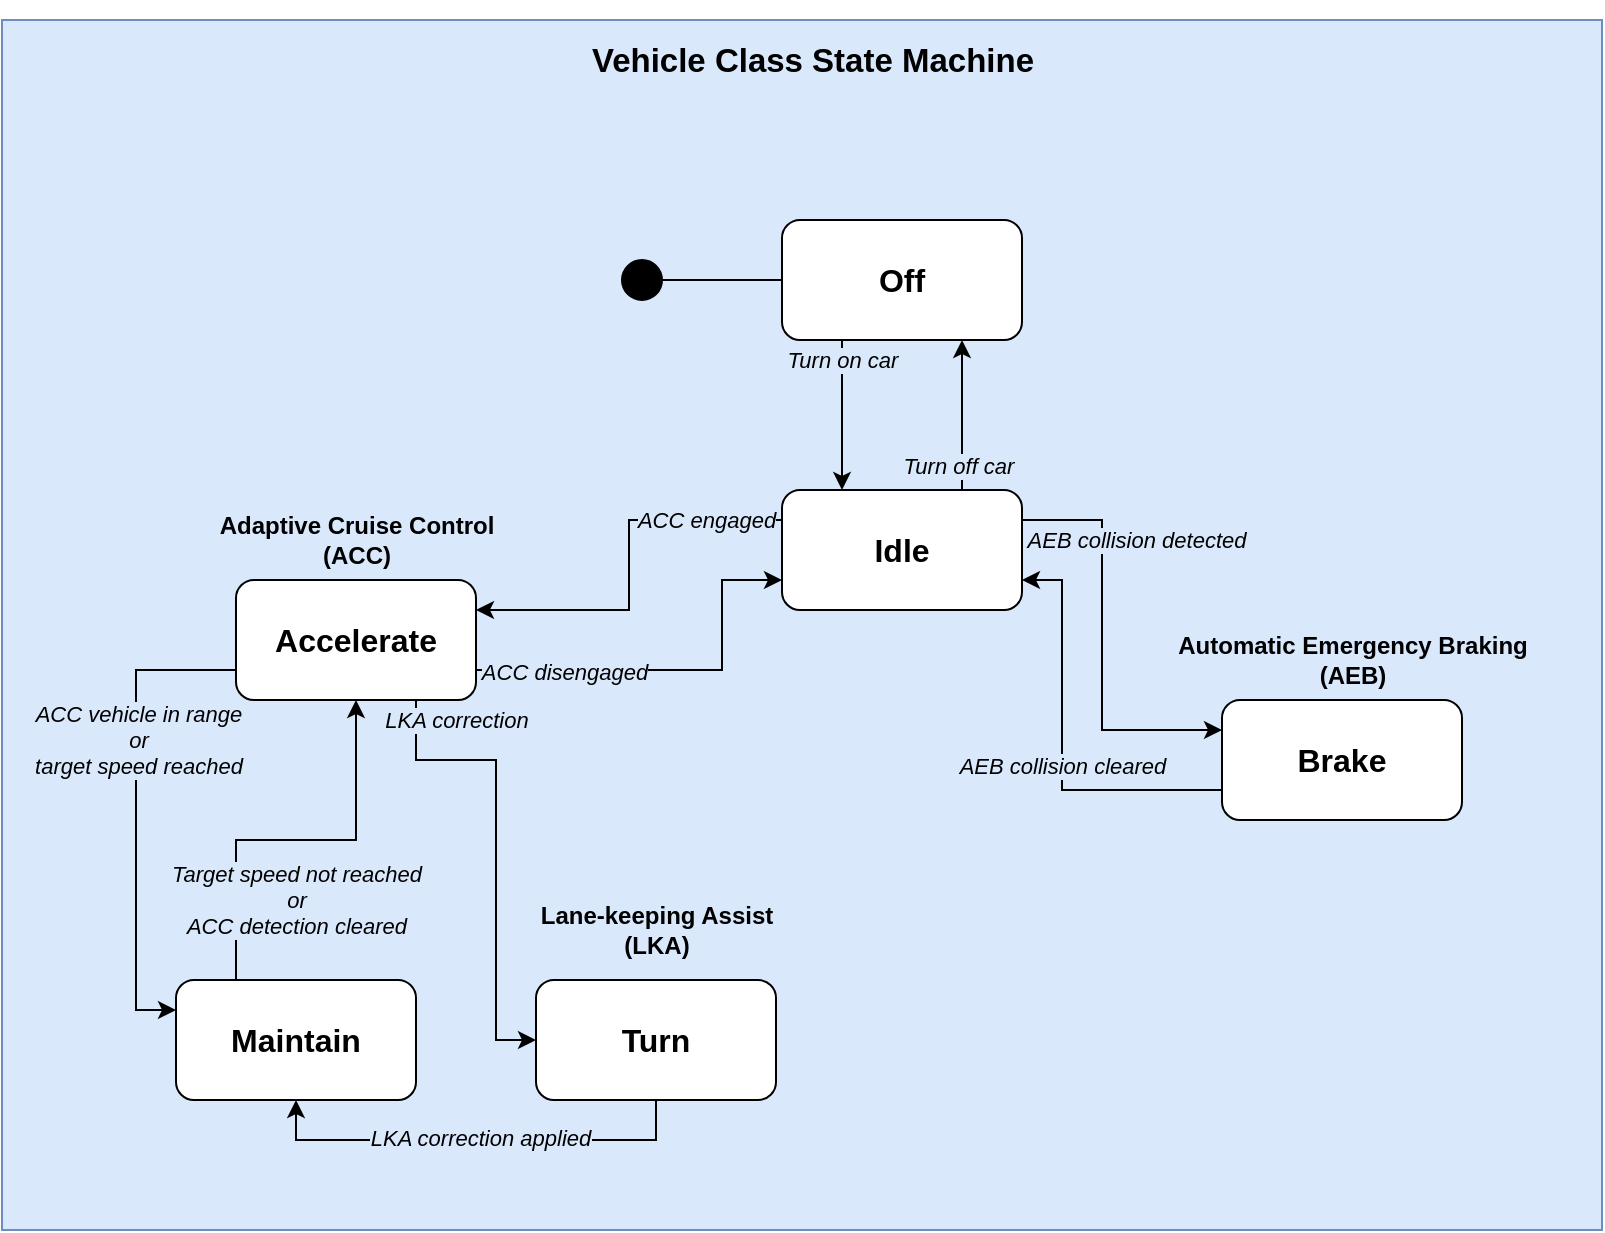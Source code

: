 <mxfile version="20.3.0" type="device"><diagram id="ubAUv3EzSVBht1sKElQ6" name="Page-1"><mxGraphModel dx="2316" dy="1619" grid="1" gridSize="10" guides="1" tooltips="1" connect="1" arrows="1" fold="1" page="1" pageScale="1" pageWidth="850" pageHeight="1100" math="0" shadow="0"><root><mxCell id="0"/><mxCell id="1" parent="0"/><mxCell id="Cr_1IfBT1NPc-AwhmGSY-53" value="" style="rounded=0;whiteSpace=wrap;html=1;labelBackgroundColor=#FFFFFF;labelBorderColor=none;fontSize=16;fillColor=#DAE8FC;strokeColor=#6c8ebf;" parent="1" vertex="1"><mxGeometry x="20" y="30" width="800" height="605" as="geometry"/></mxCell><mxCell id="Cr_1IfBT1NPc-AwhmGSY-17" style="edgeStyle=orthogonalEdgeStyle;rounded=0;orthogonalLoop=1;jettySize=auto;html=1;exitX=0.25;exitY=1;exitDx=0;exitDy=0;entryX=0.25;entryY=0;entryDx=0;entryDy=0;fontSize=14;startArrow=none;startFill=0;startSize=6;labelBorderColor=none;" parent="1" source="Cr_1IfBT1NPc-AwhmGSY-1" target="Cr_1IfBT1NPc-AwhmGSY-2" edge="1"><mxGeometry relative="1" as="geometry"/></mxCell><mxCell id="Cr_1IfBT1NPc-AwhmGSY-24" value="Turn on car" style="edgeLabel;html=1;align=center;verticalAlign=middle;resizable=0;points=[];fontSize=11;labelBorderColor=none;labelBackgroundColor=#DAE8FC;fontStyle=2;spacing=2;spacingTop=0;spacingLeft=0;spacingBottom=0;" parent="Cr_1IfBT1NPc-AwhmGSY-17" vertex="1" connectable="0"><mxGeometry x="-0.228" y="1" relative="1" as="geometry"><mxPoint x="-1" y="-19" as="offset"/></mxGeometry></mxCell><mxCell id="Cr_1IfBT1NPc-AwhmGSY-1" value="Off" style="rounded=1;whiteSpace=wrap;html=1;fontSize=16;fontStyle=1;labelBorderColor=none;" parent="1" vertex="1"><mxGeometry x="410" y="130" width="120" height="60" as="geometry"/></mxCell><mxCell id="Cr_1IfBT1NPc-AwhmGSY-18" style="edgeStyle=orthogonalEdgeStyle;rounded=0;orthogonalLoop=1;jettySize=auto;html=1;exitX=0.75;exitY=0;exitDx=0;exitDy=0;entryX=0.75;entryY=1;entryDx=0;entryDy=0;fontSize=14;startArrow=none;startFill=0;startSize=6;labelBorderColor=none;" parent="1" source="Cr_1IfBT1NPc-AwhmGSY-2" target="Cr_1IfBT1NPc-AwhmGSY-1" edge="1"><mxGeometry relative="1" as="geometry"/></mxCell><mxCell id="Cr_1IfBT1NPc-AwhmGSY-25" value="Turn off car" style="edgeLabel;html=1;align=center;verticalAlign=middle;resizable=0;points=[];fontSize=11;labelBorderColor=none;labelBackgroundColor=#DAE8FC;fontStyle=2;spacing=2;spacingTop=0;spacingLeft=0;spacingBottom=0;" parent="Cr_1IfBT1NPc-AwhmGSY-18" vertex="1" connectable="0"><mxGeometry x="-0.686" y="2" relative="1" as="geometry"><mxPoint as="offset"/></mxGeometry></mxCell><mxCell id="Cr_1IfBT1NPc-AwhmGSY-20" style="edgeStyle=orthogonalEdgeStyle;rounded=0;orthogonalLoop=1;jettySize=auto;html=1;exitX=0;exitY=0.25;exitDx=0;exitDy=0;entryX=1;entryY=0.25;entryDx=0;entryDy=0;fontSize=14;startArrow=none;startFill=0;startSize=6;labelBorderColor=none;" parent="1" source="Cr_1IfBT1NPc-AwhmGSY-2" target="Cr_1IfBT1NPc-AwhmGSY-3" edge="1"><mxGeometry relative="1" as="geometry"/></mxCell><mxCell id="Cr_1IfBT1NPc-AwhmGSY-23" value="ACC engaged" style="edgeLabel;html=1;align=center;verticalAlign=middle;resizable=0;points=[];fontSize=11;labelBorderColor=none;labelBackgroundColor=#DAE8FC;fontStyle=2;spacing=2;spacingTop=0;spacingLeft=0;spacingBottom=0;" parent="Cr_1IfBT1NPc-AwhmGSY-20" vertex="1" connectable="0"><mxGeometry x="-0.435" y="1" relative="1" as="geometry"><mxPoint x="18" y="-1" as="offset"/></mxGeometry></mxCell><mxCell id="Cr_1IfBT1NPc-AwhmGSY-27" style="edgeStyle=orthogonalEdgeStyle;rounded=0;orthogonalLoop=1;jettySize=auto;html=1;exitX=1;exitY=0.25;exitDx=0;exitDy=0;entryX=0;entryY=0.25;entryDx=0;entryDy=0;fontSize=11;startArrow=none;startFill=0;startSize=6;labelBorderColor=none;" parent="1" source="Cr_1IfBT1NPc-AwhmGSY-2" target="Cr_1IfBT1NPc-AwhmGSY-6" edge="1"><mxGeometry relative="1" as="geometry"><Array as="points"><mxPoint x="570" y="280"/><mxPoint x="570" y="385"/></Array></mxGeometry></mxCell><mxCell id="Cr_1IfBT1NPc-AwhmGSY-29" value="AEB collision detected" style="edgeLabel;html=1;align=center;verticalAlign=middle;resizable=0;points=[];fontSize=11;labelBorderColor=none;labelBackgroundColor=#DAE8FC;fontStyle=2;spacing=2;spacingTop=0;spacingLeft=0;spacingBottom=0;" parent="Cr_1IfBT1NPc-AwhmGSY-27" vertex="1" connectable="0"><mxGeometry x="-0.921" relative="1" as="geometry"><mxPoint x="49" y="10" as="offset"/></mxGeometry></mxCell><mxCell id="Cr_1IfBT1NPc-AwhmGSY-2" value="Idle" style="rounded=1;whiteSpace=wrap;html=1;fontSize=16;fontStyle=1;labelBorderColor=none;" parent="1" vertex="1"><mxGeometry x="410" y="265" width="120" height="60" as="geometry"/></mxCell><mxCell id="Cr_1IfBT1NPc-AwhmGSY-21" style="edgeStyle=orthogonalEdgeStyle;rounded=0;orthogonalLoop=1;jettySize=auto;html=1;exitX=1;exitY=0.75;exitDx=0;exitDy=0;entryX=0;entryY=0.75;entryDx=0;entryDy=0;fontSize=14;startArrow=none;startFill=0;startSize=6;labelBorderColor=none;" parent="1" source="Cr_1IfBT1NPc-AwhmGSY-3" target="Cr_1IfBT1NPc-AwhmGSY-2" edge="1"><mxGeometry relative="1" as="geometry"><Array as="points"><mxPoint x="380" y="355"/><mxPoint x="380" y="310"/></Array></mxGeometry></mxCell><mxCell id="Cr_1IfBT1NPc-AwhmGSY-26" value="ACC disengaged" style="edgeLabel;html=1;align=center;verticalAlign=middle;resizable=0;points=[];fontSize=11;labelBorderColor=none;labelBackgroundColor=#DAE8FC;fontStyle=2;spacing=2;spacingTop=0;spacingLeft=0;spacingBottom=0;" parent="Cr_1IfBT1NPc-AwhmGSY-21" vertex="1" connectable="0"><mxGeometry x="-0.807" y="-1" relative="1" as="geometry"><mxPoint x="25" as="offset"/></mxGeometry></mxCell><mxCell id="Cr_1IfBT1NPc-AwhmGSY-31" style="edgeStyle=orthogonalEdgeStyle;rounded=0;orthogonalLoop=1;jettySize=auto;html=1;exitX=0;exitY=0.75;exitDx=0;exitDy=0;entryX=0;entryY=0.25;entryDx=0;entryDy=0;fontSize=11;startArrow=none;startFill=0;startSize=6;labelBorderColor=none;" parent="1" source="Cr_1IfBT1NPc-AwhmGSY-3" target="Cr_1IfBT1NPc-AwhmGSY-4" edge="1"><mxGeometry relative="1" as="geometry"/></mxCell><mxCell id="Cr_1IfBT1NPc-AwhmGSY-36" value="ACC vehicle in range&lt;br style=&quot;font-size: 11px;&quot;&gt;or&lt;br style=&quot;font-size: 11px;&quot;&gt;target speed reached" style="edgeLabel;html=1;align=center;verticalAlign=middle;resizable=0;points=[];fontSize=11;labelBorderColor=none;spacing=2;labelBackgroundColor=#DAE8FC;fontStyle=2;spacingTop=0;spacingLeft=0;spacingBottom=0;" parent="Cr_1IfBT1NPc-AwhmGSY-31" vertex="1" connectable="0"><mxGeometry x="-0.109" y="1" relative="1" as="geometry"><mxPoint y="-22" as="offset"/></mxGeometry></mxCell><mxCell id="Cr_1IfBT1NPc-AwhmGSY-45" style="edgeStyle=orthogonalEdgeStyle;rounded=0;orthogonalLoop=1;jettySize=auto;html=1;exitX=0.75;exitY=1;exitDx=0;exitDy=0;fontSize=11;startArrow=none;startFill=0;startSize=6;entryX=0;entryY=0.5;entryDx=0;entryDy=0;labelBorderColor=none;" parent="1" source="Cr_1IfBT1NPc-AwhmGSY-3" target="Cr_1IfBT1NPc-AwhmGSY-5" edge="1"><mxGeometry relative="1" as="geometry"><mxPoint x="347" y="470" as="targetPoint"/><Array as="points"><mxPoint x="227" y="400"/><mxPoint x="267" y="400"/><mxPoint x="267" y="540"/></Array></mxGeometry></mxCell><mxCell id="Cr_1IfBT1NPc-AwhmGSY-51" value="LKA correction" style="edgeLabel;html=1;align=center;verticalAlign=middle;resizable=0;points=[];fontSize=11;labelBorderColor=none;labelBackgroundColor=#DAE8FC;fontStyle=2;spacing=2;spacingTop=0;spacingLeft=0;spacingBottom=0;" parent="Cr_1IfBT1NPc-AwhmGSY-45" vertex="1" connectable="0"><mxGeometry x="-0.426" y="2" relative="1" as="geometry"><mxPoint x="-16" y="-18" as="offset"/></mxGeometry></mxCell><mxCell id="Cr_1IfBT1NPc-AwhmGSY-3" value="Accelerate" style="rounded=1;whiteSpace=wrap;html=1;fontSize=16;fontStyle=1;labelBorderColor=none;" parent="1" vertex="1"><mxGeometry x="137" y="310" width="120" height="60" as="geometry"/></mxCell><mxCell id="Cr_1IfBT1NPc-AwhmGSY-37" style="edgeStyle=orthogonalEdgeStyle;rounded=0;orthogonalLoop=1;jettySize=auto;html=1;exitX=0.25;exitY=0;exitDx=0;exitDy=0;entryX=0.5;entryY=1;entryDx=0;entryDy=0;fontSize=11;startArrow=none;startFill=0;startSize=6;labelBorderColor=none;" parent="1" source="Cr_1IfBT1NPc-AwhmGSY-4" target="Cr_1IfBT1NPc-AwhmGSY-3" edge="1"><mxGeometry relative="1" as="geometry"/></mxCell><mxCell id="Cr_1IfBT1NPc-AwhmGSY-38" value="Target speed not reached&lt;br style=&quot;font-size: 11px;&quot;&gt;or&lt;br style=&quot;font-size: 11px;&quot;&gt;ACC detection cleared" style="edgeLabel;html=1;align=center;verticalAlign=middle;resizable=0;points=[];fontSize=11;labelBackgroundColor=#DAE8FC;labelBorderColor=none;fontStyle=2;spacing=2;spacingTop=0;spacingLeft=0;spacingBottom=0;" parent="Cr_1IfBT1NPc-AwhmGSY-37" vertex="1" connectable="0"><mxGeometry x="-0.591" y="-1" relative="1" as="geometry"><mxPoint x="29" y="1" as="offset"/></mxGeometry></mxCell><mxCell id="Cr_1IfBT1NPc-AwhmGSY-4" value="Maintain" style="rounded=1;whiteSpace=wrap;html=1;fontSize=16;fontStyle=1;labelBorderColor=none;" parent="1" vertex="1"><mxGeometry x="107" y="510" width="120" height="60" as="geometry"/></mxCell><mxCell id="Cr_1IfBT1NPc-AwhmGSY-39" style="edgeStyle=orthogonalEdgeStyle;rounded=0;orthogonalLoop=1;jettySize=auto;html=1;exitX=0.5;exitY=1;exitDx=0;exitDy=0;entryX=0.5;entryY=1;entryDx=0;entryDy=0;fontSize=11;startArrow=none;startFill=0;startSize=6;labelBorderColor=none;" parent="1" source="Cr_1IfBT1NPc-AwhmGSY-5" target="Cr_1IfBT1NPc-AwhmGSY-4" edge="1"><mxGeometry relative="1" as="geometry"/></mxCell><mxCell id="Cr_1IfBT1NPc-AwhmGSY-52" value="LKA correction applied" style="edgeLabel;html=1;align=center;verticalAlign=middle;resizable=0;points=[];fontSize=11;labelBorderColor=none;labelBackgroundColor=#DAE8FC;fontStyle=2;spacing=2;spacingTop=0;spacingLeft=0;spacingBottom=0;" parent="Cr_1IfBT1NPc-AwhmGSY-39" vertex="1" connectable="0"><mxGeometry x="-0.092" y="-2" relative="1" as="geometry"><mxPoint x="-8" y="1" as="offset"/></mxGeometry></mxCell><mxCell id="Cr_1IfBT1NPc-AwhmGSY-5" value="Turn" style="rounded=1;whiteSpace=wrap;html=1;fontSize=16;fontStyle=1;labelBorderColor=none;" parent="1" vertex="1"><mxGeometry x="287" y="510" width="120" height="60" as="geometry"/></mxCell><mxCell id="Cr_1IfBT1NPc-AwhmGSY-28" style="edgeStyle=orthogonalEdgeStyle;rounded=0;orthogonalLoop=1;jettySize=auto;html=1;exitX=0;exitY=0.75;exitDx=0;exitDy=0;entryX=1;entryY=0.75;entryDx=0;entryDy=0;fontSize=11;startArrow=none;startFill=0;startSize=6;labelBorderColor=none;" parent="1" source="Cr_1IfBT1NPc-AwhmGSY-6" target="Cr_1IfBT1NPc-AwhmGSY-2" edge="1"><mxGeometry relative="1" as="geometry"><Array as="points"><mxPoint x="550" y="415"/><mxPoint x="550" y="310"/></Array></mxGeometry></mxCell><mxCell id="Cr_1IfBT1NPc-AwhmGSY-30" value="AEB collision cleared" style="edgeLabel;html=1;align=center;verticalAlign=middle;resizable=0;points=[];fontSize=11;labelBorderColor=none;labelBackgroundColor=#DAE8FC;fontStyle=2;spacing=2;spacingTop=0;spacingLeft=0;spacingBottom=0;" parent="Cr_1IfBT1NPc-AwhmGSY-28" vertex="1" connectable="0"><mxGeometry x="-0.621" y="-2" relative="1" as="geometry"><mxPoint x="-41" y="-10" as="offset"/></mxGeometry></mxCell><mxCell id="Cr_1IfBT1NPc-AwhmGSY-6" value="Brake" style="rounded=1;whiteSpace=wrap;html=1;fontSize=16;fontStyle=1;labelBorderColor=none;" parent="1" vertex="1"><mxGeometry x="630" y="370" width="120" height="60" as="geometry"/></mxCell><mxCell id="Cr_1IfBT1NPc-AwhmGSY-8" value="" style="endArrow=none;html=1;rounded=0;entryX=0;entryY=0.5;entryDx=0;entryDy=0;startArrow=oval;startFill=1;startSize=20;fontSize=14;fontStyle=1;labelBorderColor=none;" parent="1" target="Cr_1IfBT1NPc-AwhmGSY-1" edge="1"><mxGeometry width="50" height="50" relative="1" as="geometry"><mxPoint x="340" y="160" as="sourcePoint"/><mxPoint x="280" y="120" as="targetPoint"/></mxGeometry></mxCell><mxCell id="Cr_1IfBT1NPc-AwhmGSY-11" value="&lt;b style=&quot;font-size: 12px;&quot;&gt;Automatic Emergency Braking&lt;br style=&quot;font-size: 12px;&quot;&gt;(AEB)&lt;br style=&quot;font-size: 12px;&quot;&gt;&lt;/b&gt;" style="text;html=1;align=center;verticalAlign=middle;resizable=0;points=[];autosize=1;strokeColor=none;fillColor=none;fontSize=12;labelBorderColor=none;" parent="1" vertex="1"><mxGeometry x="595" y="330" width="200" height="40" as="geometry"/></mxCell><mxCell id="Cr_1IfBT1NPc-AwhmGSY-13" value="Adaptive Cruise Control&lt;br style=&quot;font-size: 12px;&quot;&gt;(ACC)" style="text;html=1;align=center;verticalAlign=middle;resizable=0;points=[];autosize=1;strokeColor=none;fillColor=none;fontSize=12;fontStyle=1;labelBorderColor=none;" parent="1" vertex="1"><mxGeometry x="117" y="270" width="160" height="40" as="geometry"/></mxCell><mxCell id="Cr_1IfBT1NPc-AwhmGSY-47" value="Lane-keeping Assist&lt;br style=&quot;font-size: 12px;&quot;&gt;(LKA)" style="text;html=1;align=center;verticalAlign=middle;resizable=0;points=[];autosize=1;strokeColor=none;fillColor=none;fontSize=12;fontStyle=1;labelBorderColor=none;" parent="1" vertex="1"><mxGeometry x="277" y="465" width="140" height="40" as="geometry"/></mxCell><mxCell id="Cr_1IfBT1NPc-AwhmGSY-55" value="&lt;h2&gt;&lt;b&gt;Vehicle Class State Machine&lt;/b&gt;&lt;/h2&gt;" style="text;html=1;align=center;verticalAlign=middle;resizable=0;points=[];autosize=1;strokeColor=none;fillColor=none;fontSize=11;" parent="1" vertex="1"><mxGeometry x="305" y="20" width="240" height="60" as="geometry"/></mxCell></root></mxGraphModel></diagram></mxfile>